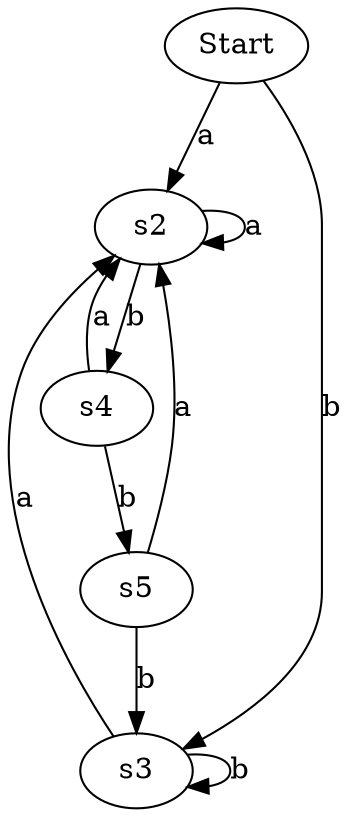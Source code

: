 digraph G {
Start
Start->s2[label=a]
Start->s3[label=b]
s2
s2->s2[label=a]
s2->s4[label=b]
s3
s3->s2[label=a]
s3->s3[label=b]
s4
s4->s2[label=a]
s4->s5[label=b]
s5
s5->s2[label=a]
s5->s3[label=b]
}
